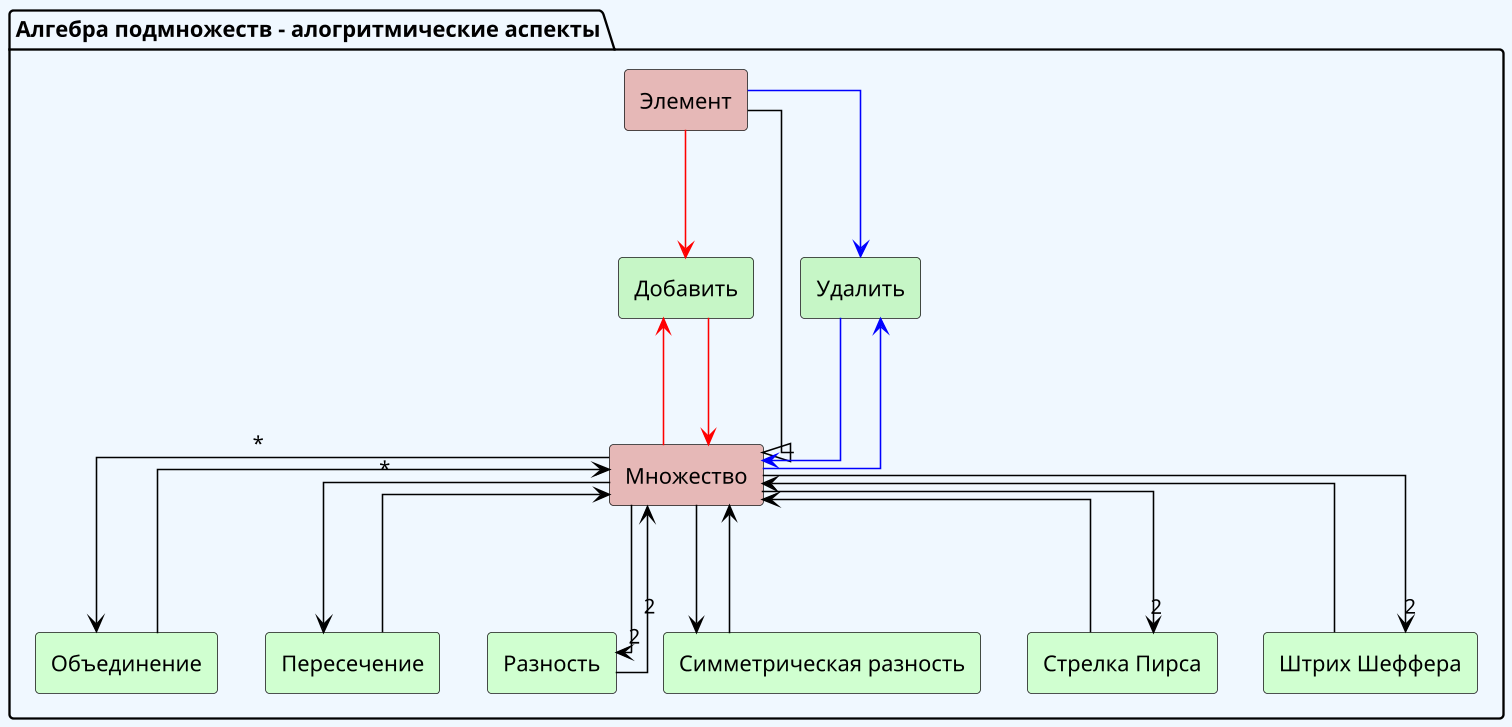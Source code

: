 @startuml
skinparam backgroundColor #F0F8FF
skinparam defaultTextAlignment center
skinparam shadowing false
skinparam dpi 150
skinparam linetype ortho
skinparam ranksep 40
skinparam nodesep 30
package "Алгебра подмножеств - алогритмические аспекты" {
rectangle "Элемент" as element #E6B8B7
rectangle "Множество" as set #E6B8B7
rectangle "Добавить" as add #C6F6C6
rectangle "Удалить" as remove #C6F6C6
rectangle "Объединение" as union #D0FFD0
rectangle "Пересечение" as intersect #D0FFD0
rectangle "Разность" as difference #D0FFD0
rectangle "Симметрическая разность" as symDiff #D0FFD0
rectangle "Стрелка Пирса" as pierce #D0FFD0
rectangle "Штрих Шеффера" as sheffer #D0FFD0
element  --[#red]->  add 

element  --[#blue]->  remove 

element  --[#black]-|>  set 

add  <-[#red]--  set 

add  --[#red]->  set 

remove  --[#blue]->  set 

remove  <-[#blue]--  set 

set  --[#black]->  union : "*"

set  <-[#black]--  union 

set  --[#black]->  intersect : "*"

set  <-[#black]--  intersect 

set  --[#black]-> "2" difference 

set  <-[#black]--  difference 

set  --[#black]-> "2" symDiff 

set  <-[#black]--  symDiff 

set  --[#black]-> "2" pierce 

set  <-[#black]--  pierce 

set  --[#black]-> "2" sheffer 

set  <-[#black]--  sheffer 

}
@enduml